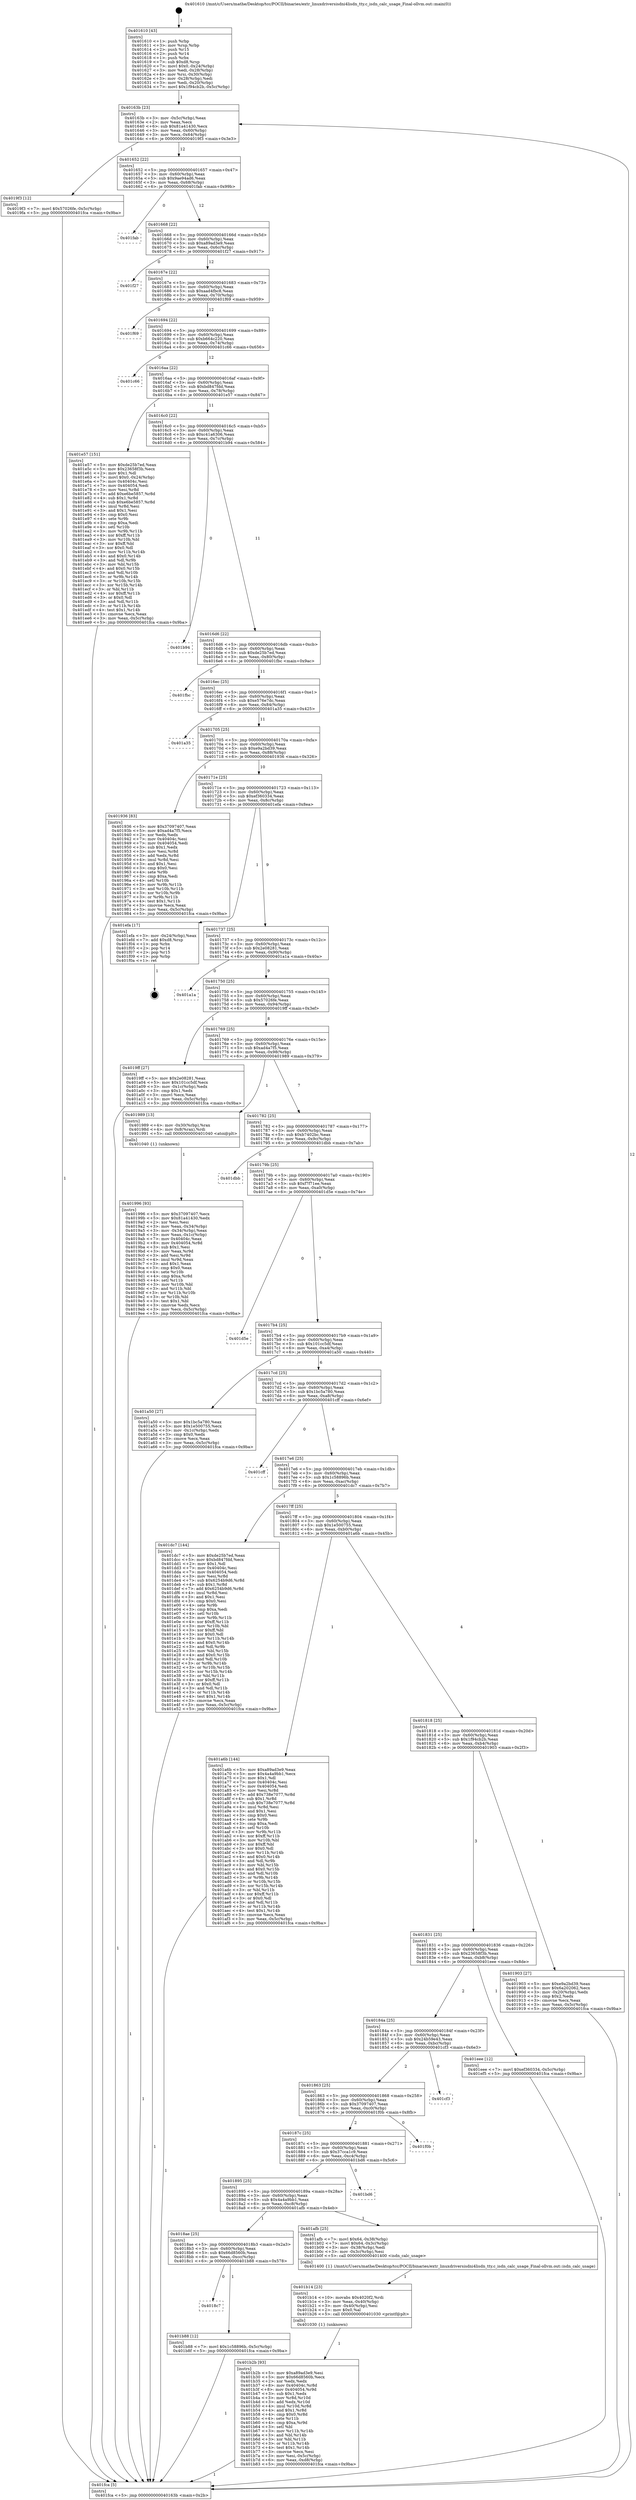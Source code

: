 digraph "0x401610" {
  label = "0x401610 (/mnt/c/Users/mathe/Desktop/tcc/POCII/binaries/extr_linuxdriversisdni4lisdn_tty.c_isdn_calc_usage_Final-ollvm.out::main(0))"
  labelloc = "t"
  node[shape=record]

  Entry [label="",width=0.3,height=0.3,shape=circle,fillcolor=black,style=filled]
  "0x40163b" [label="{
     0x40163b [23]\l
     | [instrs]\l
     &nbsp;&nbsp;0x40163b \<+3\>: mov -0x5c(%rbp),%eax\l
     &nbsp;&nbsp;0x40163e \<+2\>: mov %eax,%ecx\l
     &nbsp;&nbsp;0x401640 \<+6\>: sub $0x81a41430,%ecx\l
     &nbsp;&nbsp;0x401646 \<+3\>: mov %eax,-0x60(%rbp)\l
     &nbsp;&nbsp;0x401649 \<+3\>: mov %ecx,-0x64(%rbp)\l
     &nbsp;&nbsp;0x40164c \<+6\>: je 00000000004019f3 \<main+0x3e3\>\l
  }"]
  "0x4019f3" [label="{
     0x4019f3 [12]\l
     | [instrs]\l
     &nbsp;&nbsp;0x4019f3 \<+7\>: movl $0x57026fe,-0x5c(%rbp)\l
     &nbsp;&nbsp;0x4019fa \<+5\>: jmp 0000000000401fca \<main+0x9ba\>\l
  }"]
  "0x401652" [label="{
     0x401652 [22]\l
     | [instrs]\l
     &nbsp;&nbsp;0x401652 \<+5\>: jmp 0000000000401657 \<main+0x47\>\l
     &nbsp;&nbsp;0x401657 \<+3\>: mov -0x60(%rbp),%eax\l
     &nbsp;&nbsp;0x40165a \<+5\>: sub $0x9ae94ad6,%eax\l
     &nbsp;&nbsp;0x40165f \<+3\>: mov %eax,-0x68(%rbp)\l
     &nbsp;&nbsp;0x401662 \<+6\>: je 0000000000401fab \<main+0x99b\>\l
  }"]
  Exit [label="",width=0.3,height=0.3,shape=circle,fillcolor=black,style=filled,peripheries=2]
  "0x401fab" [label="{
     0x401fab\l
  }", style=dashed]
  "0x401668" [label="{
     0x401668 [22]\l
     | [instrs]\l
     &nbsp;&nbsp;0x401668 \<+5\>: jmp 000000000040166d \<main+0x5d\>\l
     &nbsp;&nbsp;0x40166d \<+3\>: mov -0x60(%rbp),%eax\l
     &nbsp;&nbsp;0x401670 \<+5\>: sub $0xa89ad3e9,%eax\l
     &nbsp;&nbsp;0x401675 \<+3\>: mov %eax,-0x6c(%rbp)\l
     &nbsp;&nbsp;0x401678 \<+6\>: je 0000000000401f27 \<main+0x917\>\l
  }"]
  "0x4018c7" [label="{
     0x4018c7\l
  }", style=dashed]
  "0x401f27" [label="{
     0x401f27\l
  }", style=dashed]
  "0x40167e" [label="{
     0x40167e [22]\l
     | [instrs]\l
     &nbsp;&nbsp;0x40167e \<+5\>: jmp 0000000000401683 \<main+0x73\>\l
     &nbsp;&nbsp;0x401683 \<+3\>: mov -0x60(%rbp),%eax\l
     &nbsp;&nbsp;0x401686 \<+5\>: sub $0xaad4fbc8,%eax\l
     &nbsp;&nbsp;0x40168b \<+3\>: mov %eax,-0x70(%rbp)\l
     &nbsp;&nbsp;0x40168e \<+6\>: je 0000000000401f69 \<main+0x959\>\l
  }"]
  "0x401b88" [label="{
     0x401b88 [12]\l
     | [instrs]\l
     &nbsp;&nbsp;0x401b88 \<+7\>: movl $0x1c58896b,-0x5c(%rbp)\l
     &nbsp;&nbsp;0x401b8f \<+5\>: jmp 0000000000401fca \<main+0x9ba\>\l
  }"]
  "0x401f69" [label="{
     0x401f69\l
  }", style=dashed]
  "0x401694" [label="{
     0x401694 [22]\l
     | [instrs]\l
     &nbsp;&nbsp;0x401694 \<+5\>: jmp 0000000000401699 \<main+0x89\>\l
     &nbsp;&nbsp;0x401699 \<+3\>: mov -0x60(%rbp),%eax\l
     &nbsp;&nbsp;0x40169c \<+5\>: sub $0xb664c220,%eax\l
     &nbsp;&nbsp;0x4016a1 \<+3\>: mov %eax,-0x74(%rbp)\l
     &nbsp;&nbsp;0x4016a4 \<+6\>: je 0000000000401c66 \<main+0x656\>\l
  }"]
  "0x401b2b" [label="{
     0x401b2b [93]\l
     | [instrs]\l
     &nbsp;&nbsp;0x401b2b \<+5\>: mov $0xa89ad3e9,%esi\l
     &nbsp;&nbsp;0x401b30 \<+5\>: mov $0x66d8560b,%ecx\l
     &nbsp;&nbsp;0x401b35 \<+2\>: xor %edx,%edx\l
     &nbsp;&nbsp;0x401b37 \<+8\>: mov 0x40404c,%r8d\l
     &nbsp;&nbsp;0x401b3f \<+8\>: mov 0x404054,%r9d\l
     &nbsp;&nbsp;0x401b47 \<+3\>: sub $0x1,%edx\l
     &nbsp;&nbsp;0x401b4a \<+3\>: mov %r8d,%r10d\l
     &nbsp;&nbsp;0x401b4d \<+3\>: add %edx,%r10d\l
     &nbsp;&nbsp;0x401b50 \<+4\>: imul %r10d,%r8d\l
     &nbsp;&nbsp;0x401b54 \<+4\>: and $0x1,%r8d\l
     &nbsp;&nbsp;0x401b58 \<+4\>: cmp $0x0,%r8d\l
     &nbsp;&nbsp;0x401b5c \<+4\>: sete %r11b\l
     &nbsp;&nbsp;0x401b60 \<+4\>: cmp $0xa,%r9d\l
     &nbsp;&nbsp;0x401b64 \<+3\>: setl %bl\l
     &nbsp;&nbsp;0x401b67 \<+3\>: mov %r11b,%r14b\l
     &nbsp;&nbsp;0x401b6a \<+3\>: and %bl,%r14b\l
     &nbsp;&nbsp;0x401b6d \<+3\>: xor %bl,%r11b\l
     &nbsp;&nbsp;0x401b70 \<+3\>: or %r11b,%r14b\l
     &nbsp;&nbsp;0x401b73 \<+4\>: test $0x1,%r14b\l
     &nbsp;&nbsp;0x401b77 \<+3\>: cmovne %ecx,%esi\l
     &nbsp;&nbsp;0x401b7a \<+3\>: mov %esi,-0x5c(%rbp)\l
     &nbsp;&nbsp;0x401b7d \<+6\>: mov %eax,-0xd8(%rbp)\l
     &nbsp;&nbsp;0x401b83 \<+5\>: jmp 0000000000401fca \<main+0x9ba\>\l
  }"]
  "0x401c66" [label="{
     0x401c66\l
  }", style=dashed]
  "0x4016aa" [label="{
     0x4016aa [22]\l
     | [instrs]\l
     &nbsp;&nbsp;0x4016aa \<+5\>: jmp 00000000004016af \<main+0x9f\>\l
     &nbsp;&nbsp;0x4016af \<+3\>: mov -0x60(%rbp),%eax\l
     &nbsp;&nbsp;0x4016b2 \<+5\>: sub $0xbd847fdd,%eax\l
     &nbsp;&nbsp;0x4016b7 \<+3\>: mov %eax,-0x78(%rbp)\l
     &nbsp;&nbsp;0x4016ba \<+6\>: je 0000000000401e57 \<main+0x847\>\l
  }"]
  "0x401b14" [label="{
     0x401b14 [23]\l
     | [instrs]\l
     &nbsp;&nbsp;0x401b14 \<+10\>: movabs $0x4020f2,%rdi\l
     &nbsp;&nbsp;0x401b1e \<+3\>: mov %eax,-0x40(%rbp)\l
     &nbsp;&nbsp;0x401b21 \<+3\>: mov -0x40(%rbp),%esi\l
     &nbsp;&nbsp;0x401b24 \<+2\>: mov $0x0,%al\l
     &nbsp;&nbsp;0x401b26 \<+5\>: call 0000000000401030 \<printf@plt\>\l
     | [calls]\l
     &nbsp;&nbsp;0x401030 \{1\} (unknown)\l
  }"]
  "0x401e57" [label="{
     0x401e57 [151]\l
     | [instrs]\l
     &nbsp;&nbsp;0x401e57 \<+5\>: mov $0xde25b7ed,%eax\l
     &nbsp;&nbsp;0x401e5c \<+5\>: mov $0x23658f3b,%ecx\l
     &nbsp;&nbsp;0x401e61 \<+2\>: mov $0x1,%dl\l
     &nbsp;&nbsp;0x401e63 \<+7\>: movl $0x0,-0x24(%rbp)\l
     &nbsp;&nbsp;0x401e6a \<+7\>: mov 0x40404c,%esi\l
     &nbsp;&nbsp;0x401e71 \<+7\>: mov 0x404054,%edi\l
     &nbsp;&nbsp;0x401e78 \<+3\>: mov %esi,%r8d\l
     &nbsp;&nbsp;0x401e7b \<+7\>: add $0xe6be5857,%r8d\l
     &nbsp;&nbsp;0x401e82 \<+4\>: sub $0x1,%r8d\l
     &nbsp;&nbsp;0x401e86 \<+7\>: sub $0xe6be5857,%r8d\l
     &nbsp;&nbsp;0x401e8d \<+4\>: imul %r8d,%esi\l
     &nbsp;&nbsp;0x401e91 \<+3\>: and $0x1,%esi\l
     &nbsp;&nbsp;0x401e94 \<+3\>: cmp $0x0,%esi\l
     &nbsp;&nbsp;0x401e97 \<+4\>: sete %r9b\l
     &nbsp;&nbsp;0x401e9b \<+3\>: cmp $0xa,%edi\l
     &nbsp;&nbsp;0x401e9e \<+4\>: setl %r10b\l
     &nbsp;&nbsp;0x401ea2 \<+3\>: mov %r9b,%r11b\l
     &nbsp;&nbsp;0x401ea5 \<+4\>: xor $0xff,%r11b\l
     &nbsp;&nbsp;0x401ea9 \<+3\>: mov %r10b,%bl\l
     &nbsp;&nbsp;0x401eac \<+3\>: xor $0xff,%bl\l
     &nbsp;&nbsp;0x401eaf \<+3\>: xor $0x0,%dl\l
     &nbsp;&nbsp;0x401eb2 \<+3\>: mov %r11b,%r14b\l
     &nbsp;&nbsp;0x401eb5 \<+4\>: and $0x0,%r14b\l
     &nbsp;&nbsp;0x401eb9 \<+3\>: and %dl,%r9b\l
     &nbsp;&nbsp;0x401ebc \<+3\>: mov %bl,%r15b\l
     &nbsp;&nbsp;0x401ebf \<+4\>: and $0x0,%r15b\l
     &nbsp;&nbsp;0x401ec3 \<+3\>: and %dl,%r10b\l
     &nbsp;&nbsp;0x401ec6 \<+3\>: or %r9b,%r14b\l
     &nbsp;&nbsp;0x401ec9 \<+3\>: or %r10b,%r15b\l
     &nbsp;&nbsp;0x401ecc \<+3\>: xor %r15b,%r14b\l
     &nbsp;&nbsp;0x401ecf \<+3\>: or %bl,%r11b\l
     &nbsp;&nbsp;0x401ed2 \<+4\>: xor $0xff,%r11b\l
     &nbsp;&nbsp;0x401ed6 \<+3\>: or $0x0,%dl\l
     &nbsp;&nbsp;0x401ed9 \<+3\>: and %dl,%r11b\l
     &nbsp;&nbsp;0x401edc \<+3\>: or %r11b,%r14b\l
     &nbsp;&nbsp;0x401edf \<+4\>: test $0x1,%r14b\l
     &nbsp;&nbsp;0x401ee3 \<+3\>: cmovne %ecx,%eax\l
     &nbsp;&nbsp;0x401ee6 \<+3\>: mov %eax,-0x5c(%rbp)\l
     &nbsp;&nbsp;0x401ee9 \<+5\>: jmp 0000000000401fca \<main+0x9ba\>\l
  }"]
  "0x4016c0" [label="{
     0x4016c0 [22]\l
     | [instrs]\l
     &nbsp;&nbsp;0x4016c0 \<+5\>: jmp 00000000004016c5 \<main+0xb5\>\l
     &nbsp;&nbsp;0x4016c5 \<+3\>: mov -0x60(%rbp),%eax\l
     &nbsp;&nbsp;0x4016c8 \<+5\>: sub $0xc41a6306,%eax\l
     &nbsp;&nbsp;0x4016cd \<+3\>: mov %eax,-0x7c(%rbp)\l
     &nbsp;&nbsp;0x4016d0 \<+6\>: je 0000000000401b94 \<main+0x584\>\l
  }"]
  "0x4018ae" [label="{
     0x4018ae [25]\l
     | [instrs]\l
     &nbsp;&nbsp;0x4018ae \<+5\>: jmp 00000000004018b3 \<main+0x2a3\>\l
     &nbsp;&nbsp;0x4018b3 \<+3\>: mov -0x60(%rbp),%eax\l
     &nbsp;&nbsp;0x4018b6 \<+5\>: sub $0x66d8560b,%eax\l
     &nbsp;&nbsp;0x4018bb \<+6\>: mov %eax,-0xcc(%rbp)\l
     &nbsp;&nbsp;0x4018c1 \<+6\>: je 0000000000401b88 \<main+0x578\>\l
  }"]
  "0x401b94" [label="{
     0x401b94\l
  }", style=dashed]
  "0x4016d6" [label="{
     0x4016d6 [22]\l
     | [instrs]\l
     &nbsp;&nbsp;0x4016d6 \<+5\>: jmp 00000000004016db \<main+0xcb\>\l
     &nbsp;&nbsp;0x4016db \<+3\>: mov -0x60(%rbp),%eax\l
     &nbsp;&nbsp;0x4016de \<+5\>: sub $0xde25b7ed,%eax\l
     &nbsp;&nbsp;0x4016e3 \<+3\>: mov %eax,-0x80(%rbp)\l
     &nbsp;&nbsp;0x4016e6 \<+6\>: je 0000000000401fbc \<main+0x9ac\>\l
  }"]
  "0x401afb" [label="{
     0x401afb [25]\l
     | [instrs]\l
     &nbsp;&nbsp;0x401afb \<+7\>: movl $0x64,-0x38(%rbp)\l
     &nbsp;&nbsp;0x401b02 \<+7\>: movl $0x64,-0x3c(%rbp)\l
     &nbsp;&nbsp;0x401b09 \<+3\>: mov -0x38(%rbp),%edi\l
     &nbsp;&nbsp;0x401b0c \<+3\>: mov -0x3c(%rbp),%esi\l
     &nbsp;&nbsp;0x401b0f \<+5\>: call 0000000000401400 \<isdn_calc_usage\>\l
     | [calls]\l
     &nbsp;&nbsp;0x401400 \{1\} (/mnt/c/Users/mathe/Desktop/tcc/POCII/binaries/extr_linuxdriversisdni4lisdn_tty.c_isdn_calc_usage_Final-ollvm.out::isdn_calc_usage)\l
  }"]
  "0x401fbc" [label="{
     0x401fbc\l
  }", style=dashed]
  "0x4016ec" [label="{
     0x4016ec [25]\l
     | [instrs]\l
     &nbsp;&nbsp;0x4016ec \<+5\>: jmp 00000000004016f1 \<main+0xe1\>\l
     &nbsp;&nbsp;0x4016f1 \<+3\>: mov -0x60(%rbp),%eax\l
     &nbsp;&nbsp;0x4016f4 \<+5\>: sub $0xe576e7dc,%eax\l
     &nbsp;&nbsp;0x4016f9 \<+6\>: mov %eax,-0x84(%rbp)\l
     &nbsp;&nbsp;0x4016ff \<+6\>: je 0000000000401a35 \<main+0x425\>\l
  }"]
  "0x401895" [label="{
     0x401895 [25]\l
     | [instrs]\l
     &nbsp;&nbsp;0x401895 \<+5\>: jmp 000000000040189a \<main+0x28a\>\l
     &nbsp;&nbsp;0x40189a \<+3\>: mov -0x60(%rbp),%eax\l
     &nbsp;&nbsp;0x40189d \<+5\>: sub $0x4a4a9bb1,%eax\l
     &nbsp;&nbsp;0x4018a2 \<+6\>: mov %eax,-0xc8(%rbp)\l
     &nbsp;&nbsp;0x4018a8 \<+6\>: je 0000000000401afb \<main+0x4eb\>\l
  }"]
  "0x401a35" [label="{
     0x401a35\l
  }", style=dashed]
  "0x401705" [label="{
     0x401705 [25]\l
     | [instrs]\l
     &nbsp;&nbsp;0x401705 \<+5\>: jmp 000000000040170a \<main+0xfa\>\l
     &nbsp;&nbsp;0x40170a \<+3\>: mov -0x60(%rbp),%eax\l
     &nbsp;&nbsp;0x40170d \<+5\>: sub $0xe9a2bd39,%eax\l
     &nbsp;&nbsp;0x401712 \<+6\>: mov %eax,-0x88(%rbp)\l
     &nbsp;&nbsp;0x401718 \<+6\>: je 0000000000401936 \<main+0x326\>\l
  }"]
  "0x401bd6" [label="{
     0x401bd6\l
  }", style=dashed]
  "0x401936" [label="{
     0x401936 [83]\l
     | [instrs]\l
     &nbsp;&nbsp;0x401936 \<+5\>: mov $0x37097407,%eax\l
     &nbsp;&nbsp;0x40193b \<+5\>: mov $0xad4a7f5,%ecx\l
     &nbsp;&nbsp;0x401940 \<+2\>: xor %edx,%edx\l
     &nbsp;&nbsp;0x401942 \<+7\>: mov 0x40404c,%esi\l
     &nbsp;&nbsp;0x401949 \<+7\>: mov 0x404054,%edi\l
     &nbsp;&nbsp;0x401950 \<+3\>: sub $0x1,%edx\l
     &nbsp;&nbsp;0x401953 \<+3\>: mov %esi,%r8d\l
     &nbsp;&nbsp;0x401956 \<+3\>: add %edx,%r8d\l
     &nbsp;&nbsp;0x401959 \<+4\>: imul %r8d,%esi\l
     &nbsp;&nbsp;0x40195d \<+3\>: and $0x1,%esi\l
     &nbsp;&nbsp;0x401960 \<+3\>: cmp $0x0,%esi\l
     &nbsp;&nbsp;0x401963 \<+4\>: sete %r9b\l
     &nbsp;&nbsp;0x401967 \<+3\>: cmp $0xa,%edi\l
     &nbsp;&nbsp;0x40196a \<+4\>: setl %r10b\l
     &nbsp;&nbsp;0x40196e \<+3\>: mov %r9b,%r11b\l
     &nbsp;&nbsp;0x401971 \<+3\>: and %r10b,%r11b\l
     &nbsp;&nbsp;0x401974 \<+3\>: xor %r10b,%r9b\l
     &nbsp;&nbsp;0x401977 \<+3\>: or %r9b,%r11b\l
     &nbsp;&nbsp;0x40197a \<+4\>: test $0x1,%r11b\l
     &nbsp;&nbsp;0x40197e \<+3\>: cmovne %ecx,%eax\l
     &nbsp;&nbsp;0x401981 \<+3\>: mov %eax,-0x5c(%rbp)\l
     &nbsp;&nbsp;0x401984 \<+5\>: jmp 0000000000401fca \<main+0x9ba\>\l
  }"]
  "0x40171e" [label="{
     0x40171e [25]\l
     | [instrs]\l
     &nbsp;&nbsp;0x40171e \<+5\>: jmp 0000000000401723 \<main+0x113\>\l
     &nbsp;&nbsp;0x401723 \<+3\>: mov -0x60(%rbp),%eax\l
     &nbsp;&nbsp;0x401726 \<+5\>: sub $0xef360334,%eax\l
     &nbsp;&nbsp;0x40172b \<+6\>: mov %eax,-0x8c(%rbp)\l
     &nbsp;&nbsp;0x401731 \<+6\>: je 0000000000401efa \<main+0x8ea\>\l
  }"]
  "0x40187c" [label="{
     0x40187c [25]\l
     | [instrs]\l
     &nbsp;&nbsp;0x40187c \<+5\>: jmp 0000000000401881 \<main+0x271\>\l
     &nbsp;&nbsp;0x401881 \<+3\>: mov -0x60(%rbp),%eax\l
     &nbsp;&nbsp;0x401884 \<+5\>: sub $0x37cca1c9,%eax\l
     &nbsp;&nbsp;0x401889 \<+6\>: mov %eax,-0xc4(%rbp)\l
     &nbsp;&nbsp;0x40188f \<+6\>: je 0000000000401bd6 \<main+0x5c6\>\l
  }"]
  "0x401efa" [label="{
     0x401efa [17]\l
     | [instrs]\l
     &nbsp;&nbsp;0x401efa \<+3\>: mov -0x24(%rbp),%eax\l
     &nbsp;&nbsp;0x401efd \<+7\>: add $0xd8,%rsp\l
     &nbsp;&nbsp;0x401f04 \<+1\>: pop %rbx\l
     &nbsp;&nbsp;0x401f05 \<+2\>: pop %r14\l
     &nbsp;&nbsp;0x401f07 \<+2\>: pop %r15\l
     &nbsp;&nbsp;0x401f09 \<+1\>: pop %rbp\l
     &nbsp;&nbsp;0x401f0a \<+1\>: ret\l
  }"]
  "0x401737" [label="{
     0x401737 [25]\l
     | [instrs]\l
     &nbsp;&nbsp;0x401737 \<+5\>: jmp 000000000040173c \<main+0x12c\>\l
     &nbsp;&nbsp;0x40173c \<+3\>: mov -0x60(%rbp),%eax\l
     &nbsp;&nbsp;0x40173f \<+5\>: sub $0x2e08281,%eax\l
     &nbsp;&nbsp;0x401744 \<+6\>: mov %eax,-0x90(%rbp)\l
     &nbsp;&nbsp;0x40174a \<+6\>: je 0000000000401a1a \<main+0x40a\>\l
  }"]
  "0x401f0b" [label="{
     0x401f0b\l
  }", style=dashed]
  "0x401a1a" [label="{
     0x401a1a\l
  }", style=dashed]
  "0x401750" [label="{
     0x401750 [25]\l
     | [instrs]\l
     &nbsp;&nbsp;0x401750 \<+5\>: jmp 0000000000401755 \<main+0x145\>\l
     &nbsp;&nbsp;0x401755 \<+3\>: mov -0x60(%rbp),%eax\l
     &nbsp;&nbsp;0x401758 \<+5\>: sub $0x57026fe,%eax\l
     &nbsp;&nbsp;0x40175d \<+6\>: mov %eax,-0x94(%rbp)\l
     &nbsp;&nbsp;0x401763 \<+6\>: je 00000000004019ff \<main+0x3ef\>\l
  }"]
  "0x401863" [label="{
     0x401863 [25]\l
     | [instrs]\l
     &nbsp;&nbsp;0x401863 \<+5\>: jmp 0000000000401868 \<main+0x258\>\l
     &nbsp;&nbsp;0x401868 \<+3\>: mov -0x60(%rbp),%eax\l
     &nbsp;&nbsp;0x40186b \<+5\>: sub $0x37097407,%eax\l
     &nbsp;&nbsp;0x401870 \<+6\>: mov %eax,-0xc0(%rbp)\l
     &nbsp;&nbsp;0x401876 \<+6\>: je 0000000000401f0b \<main+0x8fb\>\l
  }"]
  "0x4019ff" [label="{
     0x4019ff [27]\l
     | [instrs]\l
     &nbsp;&nbsp;0x4019ff \<+5\>: mov $0x2e08281,%eax\l
     &nbsp;&nbsp;0x401a04 \<+5\>: mov $0x101cc5df,%ecx\l
     &nbsp;&nbsp;0x401a09 \<+3\>: mov -0x1c(%rbp),%edx\l
     &nbsp;&nbsp;0x401a0c \<+3\>: cmp $0x1,%edx\l
     &nbsp;&nbsp;0x401a0f \<+3\>: cmovl %ecx,%eax\l
     &nbsp;&nbsp;0x401a12 \<+3\>: mov %eax,-0x5c(%rbp)\l
     &nbsp;&nbsp;0x401a15 \<+5\>: jmp 0000000000401fca \<main+0x9ba\>\l
  }"]
  "0x401769" [label="{
     0x401769 [25]\l
     | [instrs]\l
     &nbsp;&nbsp;0x401769 \<+5\>: jmp 000000000040176e \<main+0x15e\>\l
     &nbsp;&nbsp;0x40176e \<+3\>: mov -0x60(%rbp),%eax\l
     &nbsp;&nbsp;0x401771 \<+5\>: sub $0xad4a7f5,%eax\l
     &nbsp;&nbsp;0x401776 \<+6\>: mov %eax,-0x98(%rbp)\l
     &nbsp;&nbsp;0x40177c \<+6\>: je 0000000000401989 \<main+0x379\>\l
  }"]
  "0x401cf3" [label="{
     0x401cf3\l
  }", style=dashed]
  "0x401989" [label="{
     0x401989 [13]\l
     | [instrs]\l
     &nbsp;&nbsp;0x401989 \<+4\>: mov -0x30(%rbp),%rax\l
     &nbsp;&nbsp;0x40198d \<+4\>: mov 0x8(%rax),%rdi\l
     &nbsp;&nbsp;0x401991 \<+5\>: call 0000000000401040 \<atoi@plt\>\l
     | [calls]\l
     &nbsp;&nbsp;0x401040 \{1\} (unknown)\l
  }"]
  "0x401782" [label="{
     0x401782 [25]\l
     | [instrs]\l
     &nbsp;&nbsp;0x401782 \<+5\>: jmp 0000000000401787 \<main+0x177\>\l
     &nbsp;&nbsp;0x401787 \<+3\>: mov -0x60(%rbp),%eax\l
     &nbsp;&nbsp;0x40178a \<+5\>: sub $0xb7402bc,%eax\l
     &nbsp;&nbsp;0x40178f \<+6\>: mov %eax,-0x9c(%rbp)\l
     &nbsp;&nbsp;0x401795 \<+6\>: je 0000000000401dbb \<main+0x7ab\>\l
  }"]
  "0x40184a" [label="{
     0x40184a [25]\l
     | [instrs]\l
     &nbsp;&nbsp;0x40184a \<+5\>: jmp 000000000040184f \<main+0x23f\>\l
     &nbsp;&nbsp;0x40184f \<+3\>: mov -0x60(%rbp),%eax\l
     &nbsp;&nbsp;0x401852 \<+5\>: sub $0x24b59e43,%eax\l
     &nbsp;&nbsp;0x401857 \<+6\>: mov %eax,-0xbc(%rbp)\l
     &nbsp;&nbsp;0x40185d \<+6\>: je 0000000000401cf3 \<main+0x6e3\>\l
  }"]
  "0x401dbb" [label="{
     0x401dbb\l
  }", style=dashed]
  "0x40179b" [label="{
     0x40179b [25]\l
     | [instrs]\l
     &nbsp;&nbsp;0x40179b \<+5\>: jmp 00000000004017a0 \<main+0x190\>\l
     &nbsp;&nbsp;0x4017a0 \<+3\>: mov -0x60(%rbp),%eax\l
     &nbsp;&nbsp;0x4017a3 \<+5\>: sub $0xf7f71ee,%eax\l
     &nbsp;&nbsp;0x4017a8 \<+6\>: mov %eax,-0xa0(%rbp)\l
     &nbsp;&nbsp;0x4017ae \<+6\>: je 0000000000401d5e \<main+0x74e\>\l
  }"]
  "0x401eee" [label="{
     0x401eee [12]\l
     | [instrs]\l
     &nbsp;&nbsp;0x401eee \<+7\>: movl $0xef360334,-0x5c(%rbp)\l
     &nbsp;&nbsp;0x401ef5 \<+5\>: jmp 0000000000401fca \<main+0x9ba\>\l
  }"]
  "0x401d5e" [label="{
     0x401d5e\l
  }", style=dashed]
  "0x4017b4" [label="{
     0x4017b4 [25]\l
     | [instrs]\l
     &nbsp;&nbsp;0x4017b4 \<+5\>: jmp 00000000004017b9 \<main+0x1a9\>\l
     &nbsp;&nbsp;0x4017b9 \<+3\>: mov -0x60(%rbp),%eax\l
     &nbsp;&nbsp;0x4017bc \<+5\>: sub $0x101cc5df,%eax\l
     &nbsp;&nbsp;0x4017c1 \<+6\>: mov %eax,-0xa4(%rbp)\l
     &nbsp;&nbsp;0x4017c7 \<+6\>: je 0000000000401a50 \<main+0x440\>\l
  }"]
  "0x401996" [label="{
     0x401996 [93]\l
     | [instrs]\l
     &nbsp;&nbsp;0x401996 \<+5\>: mov $0x37097407,%ecx\l
     &nbsp;&nbsp;0x40199b \<+5\>: mov $0x81a41430,%edx\l
     &nbsp;&nbsp;0x4019a0 \<+2\>: xor %esi,%esi\l
     &nbsp;&nbsp;0x4019a2 \<+3\>: mov %eax,-0x34(%rbp)\l
     &nbsp;&nbsp;0x4019a5 \<+3\>: mov -0x34(%rbp),%eax\l
     &nbsp;&nbsp;0x4019a8 \<+3\>: mov %eax,-0x1c(%rbp)\l
     &nbsp;&nbsp;0x4019ab \<+7\>: mov 0x40404c,%eax\l
     &nbsp;&nbsp;0x4019b2 \<+8\>: mov 0x404054,%r8d\l
     &nbsp;&nbsp;0x4019ba \<+3\>: sub $0x1,%esi\l
     &nbsp;&nbsp;0x4019bd \<+3\>: mov %eax,%r9d\l
     &nbsp;&nbsp;0x4019c0 \<+3\>: add %esi,%r9d\l
     &nbsp;&nbsp;0x4019c3 \<+4\>: imul %r9d,%eax\l
     &nbsp;&nbsp;0x4019c7 \<+3\>: and $0x1,%eax\l
     &nbsp;&nbsp;0x4019ca \<+3\>: cmp $0x0,%eax\l
     &nbsp;&nbsp;0x4019cd \<+4\>: sete %r10b\l
     &nbsp;&nbsp;0x4019d1 \<+4\>: cmp $0xa,%r8d\l
     &nbsp;&nbsp;0x4019d5 \<+4\>: setl %r11b\l
     &nbsp;&nbsp;0x4019d9 \<+3\>: mov %r10b,%bl\l
     &nbsp;&nbsp;0x4019dc \<+3\>: and %r11b,%bl\l
     &nbsp;&nbsp;0x4019df \<+3\>: xor %r11b,%r10b\l
     &nbsp;&nbsp;0x4019e2 \<+3\>: or %r10b,%bl\l
     &nbsp;&nbsp;0x4019e5 \<+3\>: test $0x1,%bl\l
     &nbsp;&nbsp;0x4019e8 \<+3\>: cmovne %edx,%ecx\l
     &nbsp;&nbsp;0x4019eb \<+3\>: mov %ecx,-0x5c(%rbp)\l
     &nbsp;&nbsp;0x4019ee \<+5\>: jmp 0000000000401fca \<main+0x9ba\>\l
  }"]
  "0x401a50" [label="{
     0x401a50 [27]\l
     | [instrs]\l
     &nbsp;&nbsp;0x401a50 \<+5\>: mov $0x1bc5a780,%eax\l
     &nbsp;&nbsp;0x401a55 \<+5\>: mov $0x1e500755,%ecx\l
     &nbsp;&nbsp;0x401a5a \<+3\>: mov -0x1c(%rbp),%edx\l
     &nbsp;&nbsp;0x401a5d \<+3\>: cmp $0x0,%edx\l
     &nbsp;&nbsp;0x401a60 \<+3\>: cmove %ecx,%eax\l
     &nbsp;&nbsp;0x401a63 \<+3\>: mov %eax,-0x5c(%rbp)\l
     &nbsp;&nbsp;0x401a66 \<+5\>: jmp 0000000000401fca \<main+0x9ba\>\l
  }"]
  "0x4017cd" [label="{
     0x4017cd [25]\l
     | [instrs]\l
     &nbsp;&nbsp;0x4017cd \<+5\>: jmp 00000000004017d2 \<main+0x1c2\>\l
     &nbsp;&nbsp;0x4017d2 \<+3\>: mov -0x60(%rbp),%eax\l
     &nbsp;&nbsp;0x4017d5 \<+5\>: sub $0x1bc5a780,%eax\l
     &nbsp;&nbsp;0x4017da \<+6\>: mov %eax,-0xa8(%rbp)\l
     &nbsp;&nbsp;0x4017e0 \<+6\>: je 0000000000401cff \<main+0x6ef\>\l
  }"]
  "0x401610" [label="{
     0x401610 [43]\l
     | [instrs]\l
     &nbsp;&nbsp;0x401610 \<+1\>: push %rbp\l
     &nbsp;&nbsp;0x401611 \<+3\>: mov %rsp,%rbp\l
     &nbsp;&nbsp;0x401614 \<+2\>: push %r15\l
     &nbsp;&nbsp;0x401616 \<+2\>: push %r14\l
     &nbsp;&nbsp;0x401618 \<+1\>: push %rbx\l
     &nbsp;&nbsp;0x401619 \<+7\>: sub $0xd8,%rsp\l
     &nbsp;&nbsp;0x401620 \<+7\>: movl $0x0,-0x24(%rbp)\l
     &nbsp;&nbsp;0x401627 \<+3\>: mov %edi,-0x28(%rbp)\l
     &nbsp;&nbsp;0x40162a \<+4\>: mov %rsi,-0x30(%rbp)\l
     &nbsp;&nbsp;0x40162e \<+3\>: mov -0x28(%rbp),%edi\l
     &nbsp;&nbsp;0x401631 \<+3\>: mov %edi,-0x20(%rbp)\l
     &nbsp;&nbsp;0x401634 \<+7\>: movl $0x1f94cb2b,-0x5c(%rbp)\l
  }"]
  "0x401cff" [label="{
     0x401cff\l
  }", style=dashed]
  "0x4017e6" [label="{
     0x4017e6 [25]\l
     | [instrs]\l
     &nbsp;&nbsp;0x4017e6 \<+5\>: jmp 00000000004017eb \<main+0x1db\>\l
     &nbsp;&nbsp;0x4017eb \<+3\>: mov -0x60(%rbp),%eax\l
     &nbsp;&nbsp;0x4017ee \<+5\>: sub $0x1c58896b,%eax\l
     &nbsp;&nbsp;0x4017f3 \<+6\>: mov %eax,-0xac(%rbp)\l
     &nbsp;&nbsp;0x4017f9 \<+6\>: je 0000000000401dc7 \<main+0x7b7\>\l
  }"]
  "0x401fca" [label="{
     0x401fca [5]\l
     | [instrs]\l
     &nbsp;&nbsp;0x401fca \<+5\>: jmp 000000000040163b \<main+0x2b\>\l
  }"]
  "0x401dc7" [label="{
     0x401dc7 [144]\l
     | [instrs]\l
     &nbsp;&nbsp;0x401dc7 \<+5\>: mov $0xde25b7ed,%eax\l
     &nbsp;&nbsp;0x401dcc \<+5\>: mov $0xbd847fdd,%ecx\l
     &nbsp;&nbsp;0x401dd1 \<+2\>: mov $0x1,%dl\l
     &nbsp;&nbsp;0x401dd3 \<+7\>: mov 0x40404c,%esi\l
     &nbsp;&nbsp;0x401dda \<+7\>: mov 0x404054,%edi\l
     &nbsp;&nbsp;0x401de1 \<+3\>: mov %esi,%r8d\l
     &nbsp;&nbsp;0x401de4 \<+7\>: sub $0x6254b9d6,%r8d\l
     &nbsp;&nbsp;0x401deb \<+4\>: sub $0x1,%r8d\l
     &nbsp;&nbsp;0x401def \<+7\>: add $0x6254b9d6,%r8d\l
     &nbsp;&nbsp;0x401df6 \<+4\>: imul %r8d,%esi\l
     &nbsp;&nbsp;0x401dfa \<+3\>: and $0x1,%esi\l
     &nbsp;&nbsp;0x401dfd \<+3\>: cmp $0x0,%esi\l
     &nbsp;&nbsp;0x401e00 \<+4\>: sete %r9b\l
     &nbsp;&nbsp;0x401e04 \<+3\>: cmp $0xa,%edi\l
     &nbsp;&nbsp;0x401e07 \<+4\>: setl %r10b\l
     &nbsp;&nbsp;0x401e0b \<+3\>: mov %r9b,%r11b\l
     &nbsp;&nbsp;0x401e0e \<+4\>: xor $0xff,%r11b\l
     &nbsp;&nbsp;0x401e12 \<+3\>: mov %r10b,%bl\l
     &nbsp;&nbsp;0x401e15 \<+3\>: xor $0xff,%bl\l
     &nbsp;&nbsp;0x401e18 \<+3\>: xor $0x0,%dl\l
     &nbsp;&nbsp;0x401e1b \<+3\>: mov %r11b,%r14b\l
     &nbsp;&nbsp;0x401e1e \<+4\>: and $0x0,%r14b\l
     &nbsp;&nbsp;0x401e22 \<+3\>: and %dl,%r9b\l
     &nbsp;&nbsp;0x401e25 \<+3\>: mov %bl,%r15b\l
     &nbsp;&nbsp;0x401e28 \<+4\>: and $0x0,%r15b\l
     &nbsp;&nbsp;0x401e2c \<+3\>: and %dl,%r10b\l
     &nbsp;&nbsp;0x401e2f \<+3\>: or %r9b,%r14b\l
     &nbsp;&nbsp;0x401e32 \<+3\>: or %r10b,%r15b\l
     &nbsp;&nbsp;0x401e35 \<+3\>: xor %r15b,%r14b\l
     &nbsp;&nbsp;0x401e38 \<+3\>: or %bl,%r11b\l
     &nbsp;&nbsp;0x401e3b \<+4\>: xor $0xff,%r11b\l
     &nbsp;&nbsp;0x401e3f \<+3\>: or $0x0,%dl\l
     &nbsp;&nbsp;0x401e42 \<+3\>: and %dl,%r11b\l
     &nbsp;&nbsp;0x401e45 \<+3\>: or %r11b,%r14b\l
     &nbsp;&nbsp;0x401e48 \<+4\>: test $0x1,%r14b\l
     &nbsp;&nbsp;0x401e4c \<+3\>: cmovne %ecx,%eax\l
     &nbsp;&nbsp;0x401e4f \<+3\>: mov %eax,-0x5c(%rbp)\l
     &nbsp;&nbsp;0x401e52 \<+5\>: jmp 0000000000401fca \<main+0x9ba\>\l
  }"]
  "0x4017ff" [label="{
     0x4017ff [25]\l
     | [instrs]\l
     &nbsp;&nbsp;0x4017ff \<+5\>: jmp 0000000000401804 \<main+0x1f4\>\l
     &nbsp;&nbsp;0x401804 \<+3\>: mov -0x60(%rbp),%eax\l
     &nbsp;&nbsp;0x401807 \<+5\>: sub $0x1e500755,%eax\l
     &nbsp;&nbsp;0x40180c \<+6\>: mov %eax,-0xb0(%rbp)\l
     &nbsp;&nbsp;0x401812 \<+6\>: je 0000000000401a6b \<main+0x45b\>\l
  }"]
  "0x401831" [label="{
     0x401831 [25]\l
     | [instrs]\l
     &nbsp;&nbsp;0x401831 \<+5\>: jmp 0000000000401836 \<main+0x226\>\l
     &nbsp;&nbsp;0x401836 \<+3\>: mov -0x60(%rbp),%eax\l
     &nbsp;&nbsp;0x401839 \<+5\>: sub $0x23658f3b,%eax\l
     &nbsp;&nbsp;0x40183e \<+6\>: mov %eax,-0xb8(%rbp)\l
     &nbsp;&nbsp;0x401844 \<+6\>: je 0000000000401eee \<main+0x8de\>\l
  }"]
  "0x401a6b" [label="{
     0x401a6b [144]\l
     | [instrs]\l
     &nbsp;&nbsp;0x401a6b \<+5\>: mov $0xa89ad3e9,%eax\l
     &nbsp;&nbsp;0x401a70 \<+5\>: mov $0x4a4a9bb1,%ecx\l
     &nbsp;&nbsp;0x401a75 \<+2\>: mov $0x1,%dl\l
     &nbsp;&nbsp;0x401a77 \<+7\>: mov 0x40404c,%esi\l
     &nbsp;&nbsp;0x401a7e \<+7\>: mov 0x404054,%edi\l
     &nbsp;&nbsp;0x401a85 \<+3\>: mov %esi,%r8d\l
     &nbsp;&nbsp;0x401a88 \<+7\>: add $0x738e7077,%r8d\l
     &nbsp;&nbsp;0x401a8f \<+4\>: sub $0x1,%r8d\l
     &nbsp;&nbsp;0x401a93 \<+7\>: sub $0x738e7077,%r8d\l
     &nbsp;&nbsp;0x401a9a \<+4\>: imul %r8d,%esi\l
     &nbsp;&nbsp;0x401a9e \<+3\>: and $0x1,%esi\l
     &nbsp;&nbsp;0x401aa1 \<+3\>: cmp $0x0,%esi\l
     &nbsp;&nbsp;0x401aa4 \<+4\>: sete %r9b\l
     &nbsp;&nbsp;0x401aa8 \<+3\>: cmp $0xa,%edi\l
     &nbsp;&nbsp;0x401aab \<+4\>: setl %r10b\l
     &nbsp;&nbsp;0x401aaf \<+3\>: mov %r9b,%r11b\l
     &nbsp;&nbsp;0x401ab2 \<+4\>: xor $0xff,%r11b\l
     &nbsp;&nbsp;0x401ab6 \<+3\>: mov %r10b,%bl\l
     &nbsp;&nbsp;0x401ab9 \<+3\>: xor $0xff,%bl\l
     &nbsp;&nbsp;0x401abc \<+3\>: xor $0x0,%dl\l
     &nbsp;&nbsp;0x401abf \<+3\>: mov %r11b,%r14b\l
     &nbsp;&nbsp;0x401ac2 \<+4\>: and $0x0,%r14b\l
     &nbsp;&nbsp;0x401ac6 \<+3\>: and %dl,%r9b\l
     &nbsp;&nbsp;0x401ac9 \<+3\>: mov %bl,%r15b\l
     &nbsp;&nbsp;0x401acc \<+4\>: and $0x0,%r15b\l
     &nbsp;&nbsp;0x401ad0 \<+3\>: and %dl,%r10b\l
     &nbsp;&nbsp;0x401ad3 \<+3\>: or %r9b,%r14b\l
     &nbsp;&nbsp;0x401ad6 \<+3\>: or %r10b,%r15b\l
     &nbsp;&nbsp;0x401ad9 \<+3\>: xor %r15b,%r14b\l
     &nbsp;&nbsp;0x401adc \<+3\>: or %bl,%r11b\l
     &nbsp;&nbsp;0x401adf \<+4\>: xor $0xff,%r11b\l
     &nbsp;&nbsp;0x401ae3 \<+3\>: or $0x0,%dl\l
     &nbsp;&nbsp;0x401ae6 \<+3\>: and %dl,%r11b\l
     &nbsp;&nbsp;0x401ae9 \<+3\>: or %r11b,%r14b\l
     &nbsp;&nbsp;0x401aec \<+4\>: test $0x1,%r14b\l
     &nbsp;&nbsp;0x401af0 \<+3\>: cmovne %ecx,%eax\l
     &nbsp;&nbsp;0x401af3 \<+3\>: mov %eax,-0x5c(%rbp)\l
     &nbsp;&nbsp;0x401af6 \<+5\>: jmp 0000000000401fca \<main+0x9ba\>\l
  }"]
  "0x401818" [label="{
     0x401818 [25]\l
     | [instrs]\l
     &nbsp;&nbsp;0x401818 \<+5\>: jmp 000000000040181d \<main+0x20d\>\l
     &nbsp;&nbsp;0x40181d \<+3\>: mov -0x60(%rbp),%eax\l
     &nbsp;&nbsp;0x401820 \<+5\>: sub $0x1f94cb2b,%eax\l
     &nbsp;&nbsp;0x401825 \<+6\>: mov %eax,-0xb4(%rbp)\l
     &nbsp;&nbsp;0x40182b \<+6\>: je 0000000000401903 \<main+0x2f3\>\l
  }"]
  "0x401903" [label="{
     0x401903 [27]\l
     | [instrs]\l
     &nbsp;&nbsp;0x401903 \<+5\>: mov $0xe9a2bd39,%eax\l
     &nbsp;&nbsp;0x401908 \<+5\>: mov $0x6a202062,%ecx\l
     &nbsp;&nbsp;0x40190d \<+3\>: mov -0x20(%rbp),%edx\l
     &nbsp;&nbsp;0x401910 \<+3\>: cmp $0x2,%edx\l
     &nbsp;&nbsp;0x401913 \<+3\>: cmovne %ecx,%eax\l
     &nbsp;&nbsp;0x401916 \<+3\>: mov %eax,-0x5c(%rbp)\l
     &nbsp;&nbsp;0x401919 \<+5\>: jmp 0000000000401fca \<main+0x9ba\>\l
  }"]
  Entry -> "0x401610" [label=" 1"]
  "0x40163b" -> "0x4019f3" [label=" 1"]
  "0x40163b" -> "0x401652" [label=" 12"]
  "0x401efa" -> Exit [label=" 1"]
  "0x401652" -> "0x401fab" [label=" 0"]
  "0x401652" -> "0x401668" [label=" 12"]
  "0x401eee" -> "0x401fca" [label=" 1"]
  "0x401668" -> "0x401f27" [label=" 0"]
  "0x401668" -> "0x40167e" [label=" 12"]
  "0x401e57" -> "0x401fca" [label=" 1"]
  "0x40167e" -> "0x401f69" [label=" 0"]
  "0x40167e" -> "0x401694" [label=" 12"]
  "0x401dc7" -> "0x401fca" [label=" 1"]
  "0x401694" -> "0x401c66" [label=" 0"]
  "0x401694" -> "0x4016aa" [label=" 12"]
  "0x4018ae" -> "0x4018c7" [label=" 0"]
  "0x4016aa" -> "0x401e57" [label=" 1"]
  "0x4016aa" -> "0x4016c0" [label=" 11"]
  "0x4018ae" -> "0x401b88" [label=" 1"]
  "0x4016c0" -> "0x401b94" [label=" 0"]
  "0x4016c0" -> "0x4016d6" [label=" 11"]
  "0x401b88" -> "0x401fca" [label=" 1"]
  "0x4016d6" -> "0x401fbc" [label=" 0"]
  "0x4016d6" -> "0x4016ec" [label=" 11"]
  "0x401b2b" -> "0x401fca" [label=" 1"]
  "0x4016ec" -> "0x401a35" [label=" 0"]
  "0x4016ec" -> "0x401705" [label=" 11"]
  "0x401afb" -> "0x401b14" [label=" 1"]
  "0x401705" -> "0x401936" [label=" 1"]
  "0x401705" -> "0x40171e" [label=" 10"]
  "0x401895" -> "0x4018ae" [label=" 1"]
  "0x40171e" -> "0x401efa" [label=" 1"]
  "0x40171e" -> "0x401737" [label=" 9"]
  "0x401b14" -> "0x401b2b" [label=" 1"]
  "0x401737" -> "0x401a1a" [label=" 0"]
  "0x401737" -> "0x401750" [label=" 9"]
  "0x40187c" -> "0x401895" [label=" 2"]
  "0x401750" -> "0x4019ff" [label=" 1"]
  "0x401750" -> "0x401769" [label=" 8"]
  "0x401895" -> "0x401afb" [label=" 1"]
  "0x401769" -> "0x401989" [label=" 1"]
  "0x401769" -> "0x401782" [label=" 7"]
  "0x401863" -> "0x40187c" [label=" 2"]
  "0x401782" -> "0x401dbb" [label=" 0"]
  "0x401782" -> "0x40179b" [label=" 7"]
  "0x40187c" -> "0x401bd6" [label=" 0"]
  "0x40179b" -> "0x401d5e" [label=" 0"]
  "0x40179b" -> "0x4017b4" [label=" 7"]
  "0x40184a" -> "0x401863" [label=" 2"]
  "0x4017b4" -> "0x401a50" [label=" 1"]
  "0x4017b4" -> "0x4017cd" [label=" 6"]
  "0x401863" -> "0x401f0b" [label=" 0"]
  "0x4017cd" -> "0x401cff" [label=" 0"]
  "0x4017cd" -> "0x4017e6" [label=" 6"]
  "0x401831" -> "0x40184a" [label=" 2"]
  "0x4017e6" -> "0x401dc7" [label=" 1"]
  "0x4017e6" -> "0x4017ff" [label=" 5"]
  "0x401831" -> "0x401eee" [label=" 1"]
  "0x4017ff" -> "0x401a6b" [label=" 1"]
  "0x4017ff" -> "0x401818" [label=" 4"]
  "0x40184a" -> "0x401cf3" [label=" 0"]
  "0x401818" -> "0x401903" [label=" 1"]
  "0x401818" -> "0x401831" [label=" 3"]
  "0x401903" -> "0x401fca" [label=" 1"]
  "0x401610" -> "0x40163b" [label=" 1"]
  "0x401fca" -> "0x40163b" [label=" 12"]
  "0x401936" -> "0x401fca" [label=" 1"]
  "0x401989" -> "0x401996" [label=" 1"]
  "0x401996" -> "0x401fca" [label=" 1"]
  "0x4019f3" -> "0x401fca" [label=" 1"]
  "0x4019ff" -> "0x401fca" [label=" 1"]
  "0x401a50" -> "0x401fca" [label=" 1"]
  "0x401a6b" -> "0x401fca" [label=" 1"]
}
